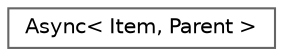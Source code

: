 digraph "Graphical Class Hierarchy"
{
 // LATEX_PDF_SIZE
  bgcolor="transparent";
  edge [fontname=Helvetica,fontsize=10,labelfontname=Helvetica,labelfontsize=10];
  node [fontname=Helvetica,fontsize=10,shape=box,height=0.2,width=0.4];
  rankdir="LR";
  Node0 [id="Node000000",label="Async\< Item, Parent \>",height=0.2,width=0.4,color="grey40", fillcolor="white", style="filled",URL="$class_async.html",tooltip=" "];
}
